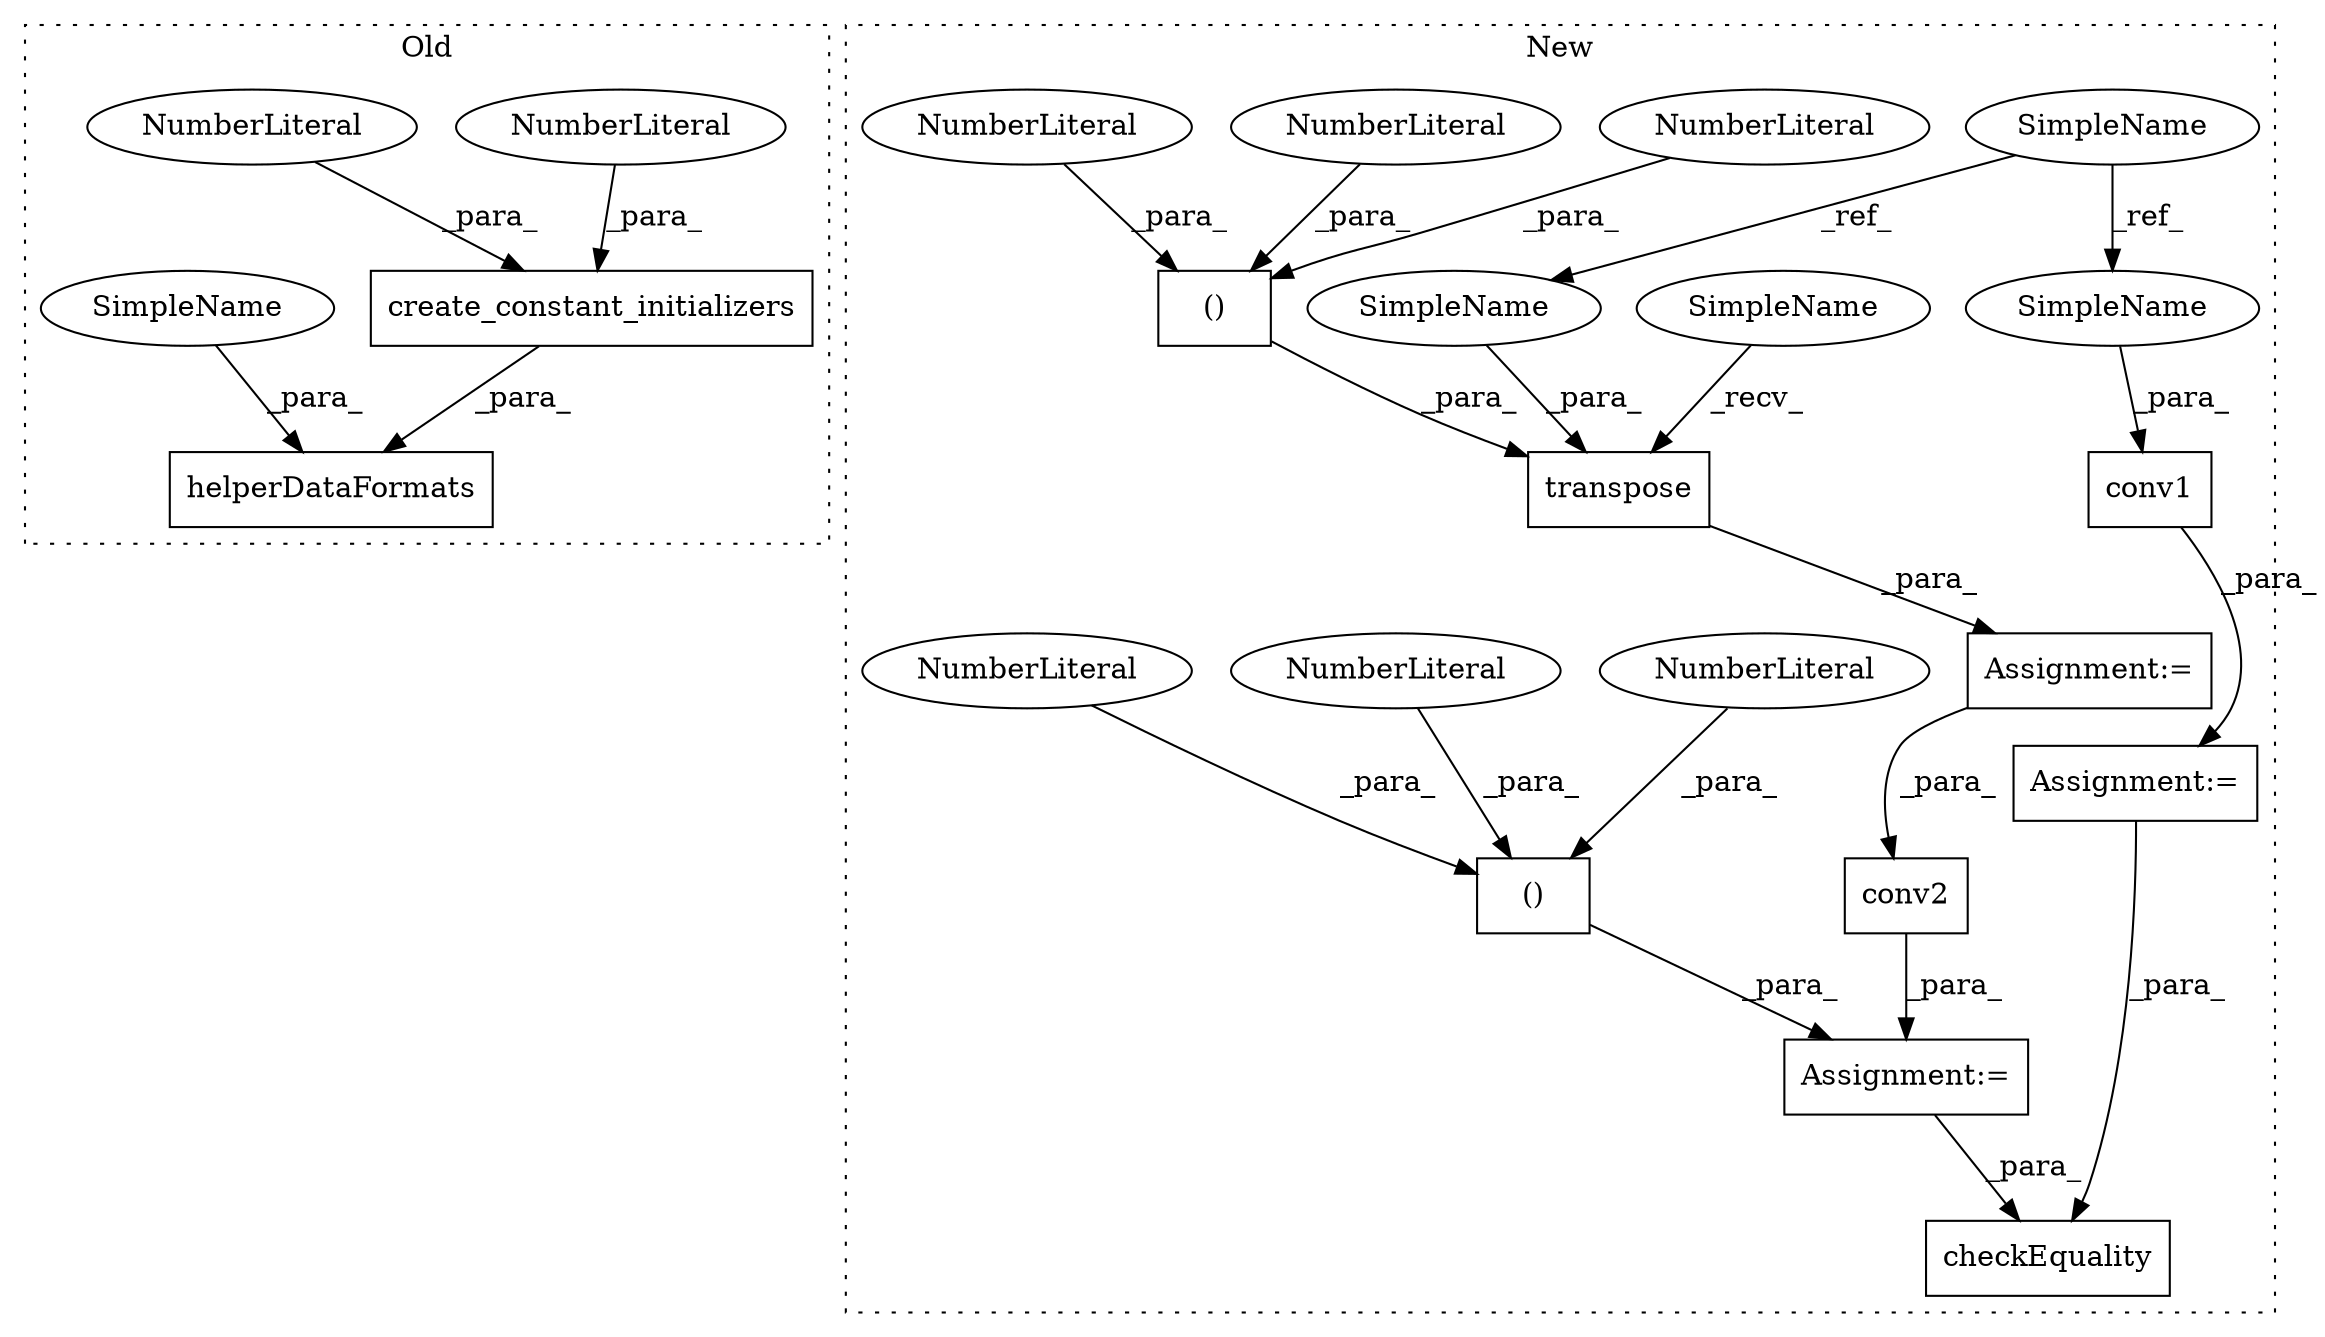 digraph G {
subgraph cluster0 {
1 [label="create_constant_initializers" a="32" s="5212,5257" l="29,1" shape="box"];
3 [label="helperDataFormats" a="32" s="5358,5382" l="18,1" shape="box"];
4 [label="NumberLiteral" a="34" s="5245" l="3" shape="ellipse"];
5 [label="NumberLiteral" a="34" s="5241" l="3" shape="ellipse"];
24 [label="SimpleName" a="42" s="5381" l="1" shape="ellipse"];
label = "Old";
style="dotted";
}
subgraph cluster1 {
2 [label="SimpleName" a="42" s="5144" l="10" shape="ellipse"];
6 [label="transpose" a="32" s="5155,5215" l="10,2" shape="box"];
7 [label="()" a="106" s="5172" l="43" shape="box"];
8 [label="SimpleName" a="42" s="4871" l="1" shape="ellipse"];
9 [label="conv1" a="32" s="4962,4969" l="6,1" shape="box"];
10 [label="NumberLiteral" a="34" s="5186" l="1" shape="ellipse"];
11 [label="NumberLiteral" a="34" s="5172" l="1" shape="ellipse"];
12 [label="NumberLiteral" a="34" s="5214" l="1" shape="ellipse"];
13 [label="checkEquality" a="32" s="5327,5346" l="14,1" shape="box"];
14 [label="()" a="106" s="5271" l="43" shape="box"];
15 [label="NumberLiteral" a="34" s="5313" l="1" shape="ellipse"];
16 [label="NumberLiteral" a="34" s="5299" l="1" shape="ellipse"];
17 [label="NumberLiteral" a="34" s="5285" l="1" shape="ellipse"];
18 [label="conv2" a="32" s="5247,5264" l="6,1" shape="box"];
19 [label="Assignment:=" a="7" s="4961" l="1" shape="box"];
20 [label="Assignment:=" a="7" s="5143" l="1" shape="box"];
21 [label="Assignment:=" a="7" s="5225" l="1" shape="box"];
22 [label="SimpleName" a="42" s="5165" l="1" shape="ellipse"];
23 [label="SimpleName" a="42" s="4968" l="1" shape="ellipse"];
label = "New";
style="dotted";
}
1 -> 3 [label="_para_"];
2 -> 6 [label="_recv_"];
4 -> 1 [label="_para_"];
5 -> 1 [label="_para_"];
6 -> 20 [label="_para_"];
7 -> 6 [label="_para_"];
8 -> 22 [label="_ref_"];
8 -> 23 [label="_ref_"];
9 -> 19 [label="_para_"];
10 -> 7 [label="_para_"];
11 -> 7 [label="_para_"];
12 -> 7 [label="_para_"];
14 -> 21 [label="_para_"];
15 -> 14 [label="_para_"];
16 -> 14 [label="_para_"];
17 -> 14 [label="_para_"];
18 -> 21 [label="_para_"];
19 -> 13 [label="_para_"];
20 -> 18 [label="_para_"];
21 -> 13 [label="_para_"];
22 -> 6 [label="_para_"];
23 -> 9 [label="_para_"];
24 -> 3 [label="_para_"];
}
